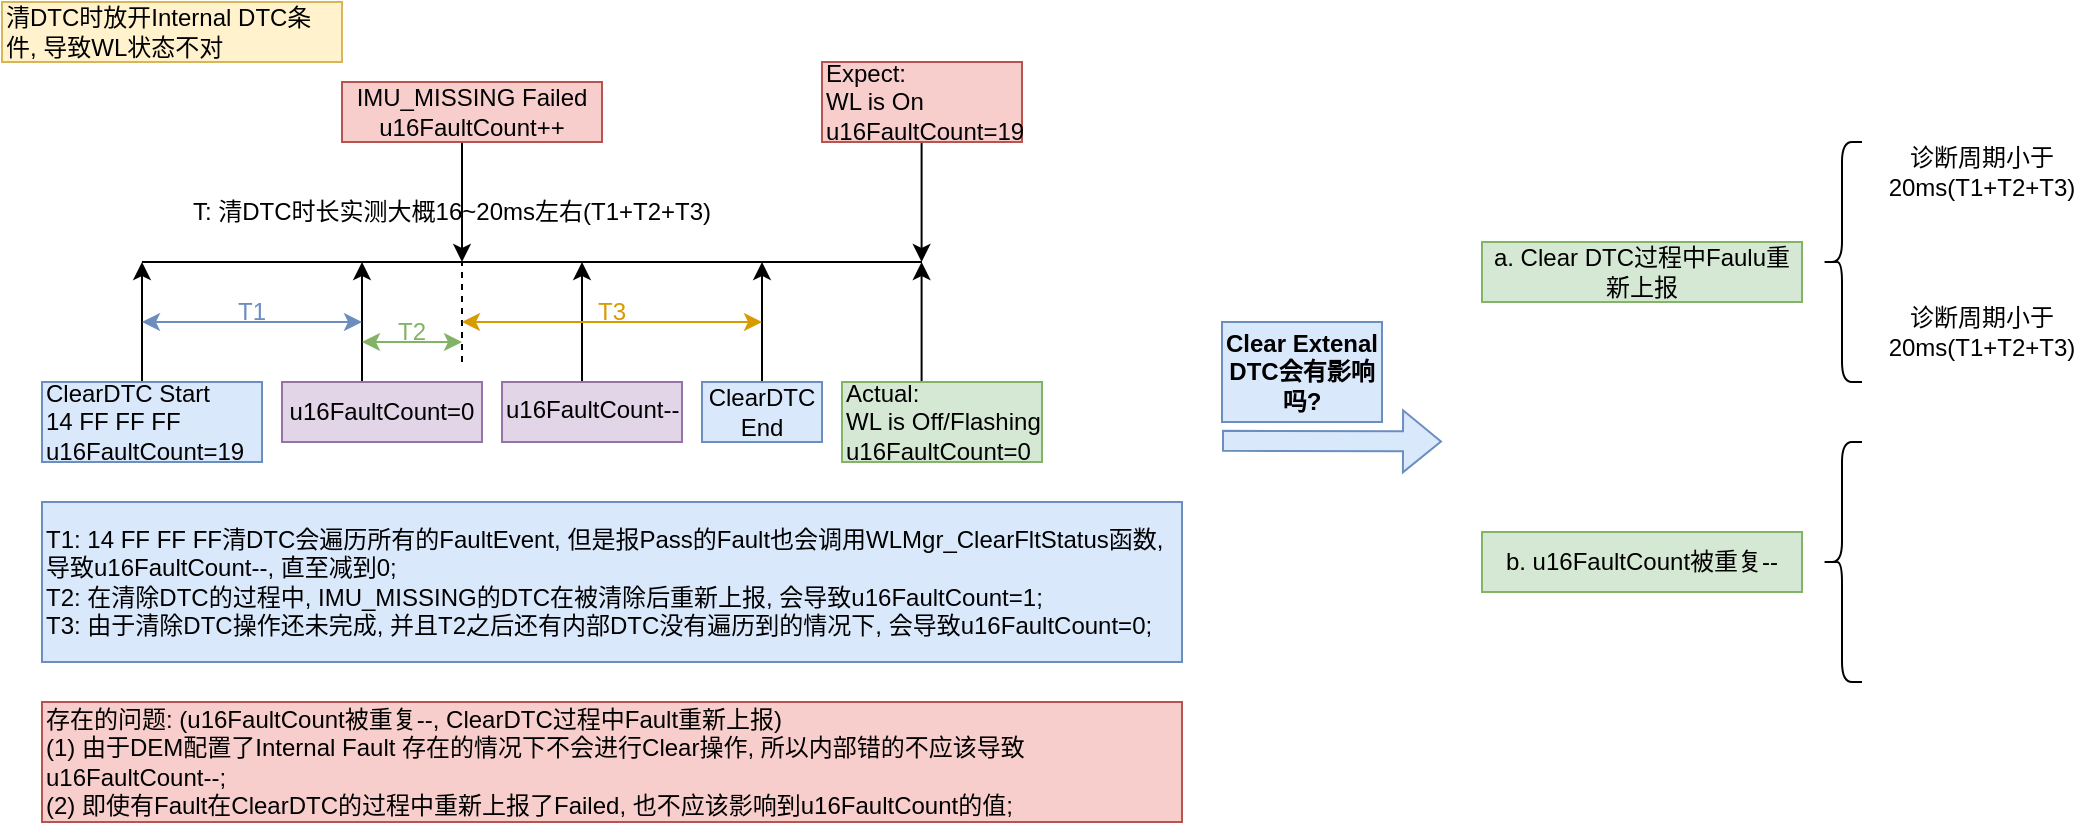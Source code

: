 <mxfile version="22.1.16" type="github">
  <diagram name="第 1 页" id="_H7OL5QzuDB1bZUHE0yp">
    <mxGraphModel dx="911" dy="507" grid="1" gridSize="10" guides="1" tooltips="1" connect="1" arrows="1" fold="1" page="1" pageScale="1" pageWidth="850" pageHeight="1100" math="0" shadow="0">
      <root>
        <mxCell id="0" />
        <mxCell id="1" parent="0" />
        <mxCell id="lsxHzdbqnV-ghvsLPrdJ-1" value="" style="endArrow=none;html=1;rounded=0;" edge="1" parent="1">
          <mxGeometry width="50" height="50" relative="1" as="geometry">
            <mxPoint x="140" y="320" as="sourcePoint" />
            <mxPoint x="530" y="320" as="targetPoint" />
          </mxGeometry>
        </mxCell>
        <mxCell id="lsxHzdbqnV-ghvsLPrdJ-2" value="" style="endArrow=classic;html=1;rounded=0;" edge="1" parent="1">
          <mxGeometry width="50" height="50" relative="1" as="geometry">
            <mxPoint x="140" y="380" as="sourcePoint" />
            <mxPoint x="140" y="320" as="targetPoint" />
          </mxGeometry>
        </mxCell>
        <mxCell id="lsxHzdbqnV-ghvsLPrdJ-3" value="ClearDTC Start&lt;br&gt;14 FF FF FF&lt;br&gt;u16FaultCount=19" style="text;html=1;strokeColor=#6c8ebf;fillColor=#dae8fc;align=left;verticalAlign=middle;whiteSpace=wrap;rounded=0;" vertex="1" parent="1">
          <mxGeometry x="90" y="380" width="110" height="40" as="geometry" />
        </mxCell>
        <mxCell id="lsxHzdbqnV-ghvsLPrdJ-4" value="" style="endArrow=classic;html=1;rounded=0;" edge="1" parent="1">
          <mxGeometry width="50" height="50" relative="1" as="geometry">
            <mxPoint x="250" y="380" as="sourcePoint" />
            <mxPoint x="250" y="320" as="targetPoint" />
          </mxGeometry>
        </mxCell>
        <mxCell id="lsxHzdbqnV-ghvsLPrdJ-5" value="u16FaultCount=0" style="text;html=1;strokeColor=#9673a6;fillColor=#e1d5e7;align=center;verticalAlign=middle;whiteSpace=wrap;rounded=0;" vertex="1" parent="1">
          <mxGeometry x="210" y="380" width="100" height="30" as="geometry" />
        </mxCell>
        <mxCell id="lsxHzdbqnV-ghvsLPrdJ-6" value="" style="endArrow=classic;html=1;rounded=0;" edge="1" parent="1">
          <mxGeometry width="50" height="50" relative="1" as="geometry">
            <mxPoint x="300" y="260" as="sourcePoint" />
            <mxPoint x="300" y="320" as="targetPoint" />
          </mxGeometry>
        </mxCell>
        <mxCell id="lsxHzdbqnV-ghvsLPrdJ-7" value="IMU_MISSING Failed u16FaultCount++" style="text;html=1;strokeColor=#b85450;fillColor=#f8cecc;align=center;verticalAlign=middle;whiteSpace=wrap;rounded=0;" vertex="1" parent="1">
          <mxGeometry x="240" y="230" width="130" height="30" as="geometry" />
        </mxCell>
        <mxCell id="lsxHzdbqnV-ghvsLPrdJ-8" value="" style="endArrow=classic;html=1;rounded=0;" edge="1" parent="1">
          <mxGeometry width="50" height="50" relative="1" as="geometry">
            <mxPoint x="360" y="380" as="sourcePoint" />
            <mxPoint x="360" y="320" as="targetPoint" />
          </mxGeometry>
        </mxCell>
        <mxCell id="lsxHzdbqnV-ghvsLPrdJ-9" value="&lt;span style=&quot;color: rgb(0, 0, 0); font-family: Helvetica; font-size: 12px; font-style: normal; font-variant-ligatures: normal; font-variant-caps: normal; font-weight: 400; letter-spacing: normal; orphans: 2; text-align: center; text-indent: 0px; text-transform: none; widows: 2; word-spacing: 0px; -webkit-text-stroke-width: 0px; text-decoration-thickness: initial; text-decoration-style: initial; text-decoration-color: initial; float: none; display: inline !important;&quot;&gt;u16FaultCount--&lt;/span&gt;" style="text;whiteSpace=wrap;html=1;fillColor=#e1d5e7;strokeColor=#9673a6;labelBackgroundColor=none;" vertex="1" parent="1">
          <mxGeometry x="320" y="380" width="90" height="30" as="geometry" />
        </mxCell>
        <mxCell id="lsxHzdbqnV-ghvsLPrdJ-10" value="" style="endArrow=classic;html=1;rounded=0;" edge="1" parent="1">
          <mxGeometry width="50" height="50" relative="1" as="geometry">
            <mxPoint x="450" y="380" as="sourcePoint" />
            <mxPoint x="450" y="320" as="targetPoint" />
          </mxGeometry>
        </mxCell>
        <mxCell id="lsxHzdbqnV-ghvsLPrdJ-11" value="ClearDTC End" style="text;html=1;strokeColor=#6c8ebf;fillColor=#dae8fc;align=center;verticalAlign=middle;whiteSpace=wrap;rounded=0;" vertex="1" parent="1">
          <mxGeometry x="420" y="380" width="60" height="30" as="geometry" />
        </mxCell>
        <mxCell id="lsxHzdbqnV-ghvsLPrdJ-12" value="" style="endArrow=classic;html=1;rounded=0;" edge="1" parent="1">
          <mxGeometry width="50" height="50" relative="1" as="geometry">
            <mxPoint x="529.8" y="380" as="sourcePoint" />
            <mxPoint x="529.8" y="320" as="targetPoint" />
          </mxGeometry>
        </mxCell>
        <mxCell id="lsxHzdbqnV-ghvsLPrdJ-13" value="Actual:&lt;br&gt;WL is Off/Flashing&lt;br&gt;u16FaultCount=0" style="text;html=1;strokeColor=#82b366;fillColor=#d5e8d4;align=left;verticalAlign=middle;whiteSpace=wrap;rounded=0;" vertex="1" parent="1">
          <mxGeometry x="490" y="380" width="100" height="40" as="geometry" />
        </mxCell>
        <mxCell id="lsxHzdbqnV-ghvsLPrdJ-14" value="" style="endArrow=classic;html=1;rounded=0;" edge="1" parent="1">
          <mxGeometry width="50" height="50" relative="1" as="geometry">
            <mxPoint x="529.8" y="260" as="sourcePoint" />
            <mxPoint x="529.8" y="320" as="targetPoint" />
          </mxGeometry>
        </mxCell>
        <mxCell id="lsxHzdbqnV-ghvsLPrdJ-15" value="Expect:&lt;br&gt;WL is On&lt;br&gt;u16FaultCount=19" style="text;html=1;strokeColor=#b85450;fillColor=#f8cecc;align=left;verticalAlign=middle;whiteSpace=wrap;rounded=0;" vertex="1" parent="1">
          <mxGeometry x="480" y="220" width="100" height="40" as="geometry" />
        </mxCell>
        <mxCell id="lsxHzdbqnV-ghvsLPrdJ-16" value="" style="endArrow=classic;startArrow=classic;html=1;rounded=0;fillColor=#dae8fc;strokeColor=#6c8ebf;" edge="1" parent="1">
          <mxGeometry width="50" height="50" relative="1" as="geometry">
            <mxPoint x="140" y="350" as="sourcePoint" />
            <mxPoint x="250" y="350" as="targetPoint" />
          </mxGeometry>
        </mxCell>
        <mxCell id="lsxHzdbqnV-ghvsLPrdJ-17" value="" style="endArrow=classic;startArrow=classic;html=1;rounded=0;fillColor=#d5e8d4;strokeColor=#82b366;" edge="1" parent="1">
          <mxGeometry width="50" height="50" relative="1" as="geometry">
            <mxPoint x="250" y="360" as="sourcePoint" />
            <mxPoint x="300" y="360" as="targetPoint" />
          </mxGeometry>
        </mxCell>
        <mxCell id="lsxHzdbqnV-ghvsLPrdJ-19" value="" style="endArrow=none;html=1;rounded=0;dashed=1;" edge="1" parent="1">
          <mxGeometry width="50" height="50" relative="1" as="geometry">
            <mxPoint x="300" y="370" as="sourcePoint" />
            <mxPoint x="300" y="320" as="targetPoint" />
          </mxGeometry>
        </mxCell>
        <mxCell id="lsxHzdbqnV-ghvsLPrdJ-20" value="" style="endArrow=classic;startArrow=classic;html=1;rounded=0;fillColor=#ffe6cc;strokeColor=#d79b00;" edge="1" parent="1">
          <mxGeometry width="50" height="50" relative="1" as="geometry">
            <mxPoint x="300" y="350" as="sourcePoint" />
            <mxPoint x="450" y="350" as="targetPoint" />
          </mxGeometry>
        </mxCell>
        <mxCell id="lsxHzdbqnV-ghvsLPrdJ-21" value="T1" style="text;html=1;strokeColor=none;fillColor=none;align=center;verticalAlign=middle;whiteSpace=wrap;rounded=0;fontColor=#6c8ebf;" vertex="1" parent="1">
          <mxGeometry x="180" y="340" width="30" height="10" as="geometry" />
        </mxCell>
        <mxCell id="lsxHzdbqnV-ghvsLPrdJ-23" value="T2" style="text;html=1;strokeColor=none;fillColor=none;align=center;verticalAlign=middle;whiteSpace=wrap;rounded=0;fontColor=#82b366;" vertex="1" parent="1">
          <mxGeometry x="260" y="350" width="30" height="10" as="geometry" />
        </mxCell>
        <mxCell id="lsxHzdbqnV-ghvsLPrdJ-24" value="T3" style="text;html=1;align=center;verticalAlign=middle;whiteSpace=wrap;rounded=0;fontColor=#d79b00;" vertex="1" parent="1">
          <mxGeometry x="360" y="340" width="30" height="10" as="geometry" />
        </mxCell>
        <mxCell id="lsxHzdbqnV-ghvsLPrdJ-25" value="清DTC时放开Internal DTC条件, 导致WL状态不对" style="text;html=1;strokeColor=#d6b656;fillColor=#fff2cc;align=left;verticalAlign=middle;whiteSpace=wrap;rounded=0;" vertex="1" parent="1">
          <mxGeometry x="70" y="190" width="170" height="30" as="geometry" />
        </mxCell>
        <mxCell id="lsxHzdbqnV-ghvsLPrdJ-26" value="T1: 14 FF FF FF清DTC会遍历所有的FaultEvent, 但是报Pass的Fault也会调用WLMgr_ClearFltStatus函数, 导致u16FaultCount--, 直至减到0;&lt;br&gt;T2: 在清除DTC的过程中, IMU_MISSING的DTC在被清除后重新上报, 会导致u16FaultCount=1;&lt;br&gt;T3: 由于清除DTC操作还未完成, 并且T2之后还有内部DTC没有遍历到的情况下, 会导致u16FaultCount=0;" style="text;html=1;strokeColor=#6c8ebf;fillColor=#dae8fc;align=left;verticalAlign=middle;whiteSpace=wrap;rounded=0;" vertex="1" parent="1">
          <mxGeometry x="90" y="440" width="570" height="80" as="geometry" />
        </mxCell>
        <mxCell id="lsxHzdbqnV-ghvsLPrdJ-27" value="存在的问题: (u16FaultCount被重复--, ClearDTC过程中Fault重新上报)&lt;br&gt;(1) 由于DEM配置了Internal Fault 存在的情况下不会进行Clear操作, 所以内部错的不应该导致u16FaultCount--;&lt;br&gt;(2) 即使有Fault在ClearDTC的过程中重新上报了Failed, 也不应该影响到u16FaultCount的值;" style="text;html=1;strokeColor=#b85450;fillColor=#f8cecc;align=left;verticalAlign=middle;whiteSpace=wrap;rounded=0;" vertex="1" parent="1">
          <mxGeometry x="90" y="540" width="570" height="60" as="geometry" />
        </mxCell>
        <mxCell id="lsxHzdbqnV-ghvsLPrdJ-28" value="T: 清DTC时长实测大概16~20ms左右(T1+T2+T3)" style="text;html=1;strokeColor=none;fillColor=none;align=center;verticalAlign=middle;whiteSpace=wrap;rounded=0;" vertex="1" parent="1">
          <mxGeometry x="160" y="280" width="270" height="30" as="geometry" />
        </mxCell>
        <mxCell id="lsxHzdbqnV-ghvsLPrdJ-31" value="" style="shape=flexArrow;endArrow=classic;html=1;rounded=0;fillColor=#dae8fc;strokeColor=#6c8ebf;" edge="1" parent="1">
          <mxGeometry width="50" height="50" relative="1" as="geometry">
            <mxPoint x="680" y="409.43" as="sourcePoint" />
            <mxPoint x="790" y="409.72" as="targetPoint" />
          </mxGeometry>
        </mxCell>
        <mxCell id="lsxHzdbqnV-ghvsLPrdJ-32" value="Clear Extenal DTC会有影响吗?" style="text;html=1;strokeColor=#6c8ebf;fillColor=#dae8fc;align=center;verticalAlign=middle;whiteSpace=wrap;rounded=0;fontStyle=1" vertex="1" parent="1">
          <mxGeometry x="680" y="350" width="80" height="50" as="geometry" />
        </mxCell>
        <mxCell id="lsxHzdbqnV-ghvsLPrdJ-34" value="b. u16FaultCount被重复--" style="text;html=1;strokeColor=#82b366;fillColor=#d5e8d4;align=center;verticalAlign=middle;whiteSpace=wrap;rounded=0;" vertex="1" parent="1">
          <mxGeometry x="810" y="455" width="160" height="30" as="geometry" />
        </mxCell>
        <mxCell id="lsxHzdbqnV-ghvsLPrdJ-35" value="a. Clear DTC过程中Faulu重新上报" style="text;html=1;strokeColor=#82b366;fillColor=#d5e8d4;align=center;verticalAlign=middle;whiteSpace=wrap;rounded=0;" vertex="1" parent="1">
          <mxGeometry x="810" y="310" width="160" height="30" as="geometry" />
        </mxCell>
        <mxCell id="lsxHzdbqnV-ghvsLPrdJ-37" value="" style="shape=curlyBracket;whiteSpace=wrap;html=1;rounded=1;labelPosition=left;verticalLabelPosition=middle;align=right;verticalAlign=middle;" vertex="1" parent="1">
          <mxGeometry x="980" y="260" width="20" height="120" as="geometry" />
        </mxCell>
        <mxCell id="lsxHzdbqnV-ghvsLPrdJ-39" value="" style="shape=curlyBracket;whiteSpace=wrap;html=1;rounded=1;labelPosition=left;verticalLabelPosition=middle;align=right;verticalAlign=middle;" vertex="1" parent="1">
          <mxGeometry x="980" y="410" width="20" height="120" as="geometry" />
        </mxCell>
        <mxCell id="lsxHzdbqnV-ghvsLPrdJ-40" value="诊断周期小于20ms(T1+T2+T3)" style="text;html=1;strokeColor=none;fillColor=none;align=center;verticalAlign=middle;whiteSpace=wrap;rounded=0;" vertex="1" parent="1">
          <mxGeometry x="1010" y="260" width="100" height="30" as="geometry" />
        </mxCell>
        <mxCell id="lsxHzdbqnV-ghvsLPrdJ-41" value="诊断周期小于20ms(T1+T2+T3)" style="text;html=1;strokeColor=none;fillColor=none;align=center;verticalAlign=middle;whiteSpace=wrap;rounded=0;" vertex="1" parent="1">
          <mxGeometry x="1010" y="340" width="100" height="30" as="geometry" />
        </mxCell>
      </root>
    </mxGraphModel>
  </diagram>
</mxfile>
